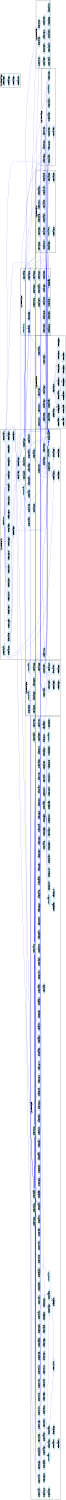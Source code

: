 /* ------------------------------------------------------------ */
/* created with bunch v3 */
/* Objective Function value = 0.0*/
/* ------------------------------------------------------------ */

digraph G {
size= "10,10";
rotate = 90;
subgraph cluster0 {
label = "(SS-L3):Node0x1946f3a0";
color = black;
style = bold;

"Node0x3db78010"[label="Node0x3db78010",shape=ellipse,color=lightblue,fontcolor=black,style=filled];
"Node0x142c940"[label="Node0x142c940",shape=ellipse,color=lightblue,fontcolor=black,style=filled];
"Node0x354b8dd0"[label="Node0x354b8dd0",shape=ellipse,color=lightblue,fontcolor=black,style=filled];
"Node0x3dac5670"[label="Node0x3dac5670",shape=ellipse,color=lightblue,fontcolor=black,style=filled];
"Node0x12520c0"[label="Node0x12520c0",shape=ellipse,color=lightblue,fontcolor=black,style=filled];
"Node0x3dae95d0"[label="Node0x3dae95d0",shape=ellipse,color=lightblue,fontcolor=black,style=filled];
"Node0x194a60d0"[label="Node0x194a60d0",shape=ellipse,color=lightblue,fontcolor=black,style=filled];
"Node0x194a7b60"[label="Node0x194a7b60",shape=ellipse,color=lightblue,fontcolor=black,style=filled];
"Node0x3db68f50"[label="Node0x3db68f50",shape=ellipse,color=lightblue,fontcolor=black,style=filled];
"Node0x1388ed0"[label="Node0x1388ed0",shape=ellipse,color=lightblue,fontcolor=black,style=filled];
"Node0x194fb140"[label="Node0x194fb140",shape=ellipse,color=lightblue,fontcolor=black,style=filled];
"Node0x194f9d30"[label="Node0x194f9d30",shape=ellipse,color=lightblue,fontcolor=black,style=filled];
"Node0x194f9ee0"[label="Node0x194f9ee0",shape=ellipse,color=lightblue,fontcolor=black,style=filled];
"Node0x19475440"[label="Node0x19475440",shape=ellipse,color=lightblue,fontcolor=black,style=filled];
"Node0x47e7df40"[label="Node0x47e7df40",shape=ellipse,color=lightblue,fontcolor=black,style=filled];
"Node0x194af200"[label="Node0x194af200",shape=ellipse,color=lightblue,fontcolor=black,style=filled];
"Node0x19473b10"[label="Node0x19473b10",shape=ellipse,color=lightblue,fontcolor=black,style=filled];
"Node0xf0ca7a0"[label="Node0xf0ca7a0",shape=ellipse,color=lightblue,fontcolor=black,style=filled];
"Node0x1946e030"[label="Node0x1946e030",shape=ellipse,color=lightblue,fontcolor=black,style=filled];
"Node0x1946b350"[label="Node0x1946b350",shape=ellipse,color=lightblue,fontcolor=black,style=filled];
"Node0x3bc76450"[label="Node0x3bc76450",shape=ellipse,color=lightblue,fontcolor=black,style=filled];
"Node0x3c811430"[label="Node0x3c811430",shape=ellipse,color=lightblue,fontcolor=black,style=filled];
"Node0x3bc64fb0"[label="Node0x3bc64fb0",shape=ellipse,color=lightblue,fontcolor=black,style=filled];
"Node0x3cedd380"[label="Node0x3cedd380",shape=ellipse,color=lightblue,fontcolor=black,style=filled];
"Node0x194a8330"[label="Node0x194a8330",shape=ellipse,color=lightblue,fontcolor=black,style=filled];
"Node0x3bd13710"[label="Node0x3bd13710",shape=ellipse,color=lightblue,fontcolor=black,style=filled];
"Node0x3bc0aee0"[label="Node0x3bc0aee0",shape=ellipse,color=lightblue,fontcolor=black,style=filled];
"Node0x10513090"[label="Node0x10513090",shape=ellipse,color=lightblue,fontcolor=black,style=filled];
"Node0x1054b700"[label="Node0x1054b700",shape=ellipse,color=lightblue,fontcolor=black,style=filled];
"Node0x3bc376e0"[label="Node0x3bc376e0",shape=ellipse,color=lightblue,fontcolor=black,style=filled];
"Node0x3bc9c5d0"[label="Node0x3bc9c5d0",shape=ellipse,color=lightblue,fontcolor=black,style=filled];
"Node0x194a9490"[label="Node0x194a9490",shape=ellipse,color=lightblue,fontcolor=black,style=filled];
"Node0x3d597f20"[label="Node0x3d597f20",shape=ellipse,color=lightblue,fontcolor=black,style=filled];
"Node0x194a6f90"[label="Node0x194a6f90",shape=ellipse,color=lightblue,fontcolor=black,style=filled];
"Node0x3d9faa80"[label="Node0x3d9faa80",shape=ellipse,color=lightblue,fontcolor=black,style=filled];
"Node0x194a9a10"[label="Node0x194a9a10",shape=ellipse,color=lightblue,fontcolor=black,style=filled];
"Node0x3f161740"[label="Node0x3f161740",shape=ellipse,color=lightblue,fontcolor=black,style=filled];
"Node0x3a600c90"[label="Node0x3a600c90",shape=ellipse,color=lightblue,fontcolor=black,style=filled];
"Node0xebc2790"[label="Node0xebc2790",shape=ellipse,color=lightblue,fontcolor=black,style=filled];
"Node0x3a645340"[label="Node0x3a645340",shape=ellipse,color=lightblue,fontcolor=black,style=filled];
"Node0x1946f3a0"[label="Node0x1946f3a0",shape=ellipse,color=lightblue,fontcolor=black,style=filled];
"Node0xec04d00"[label="Node0xec04d00",shape=ellipse,color=lightblue,fontcolor=black,style=filled];
"Node0x345193e0"[label="Node0x345193e0",shape=ellipse,color=lightblue,fontcolor=black,style=filled];
"Node0xebbdff0"[label="Node0xebbdff0",shape=ellipse,color=lightblue,fontcolor=black,style=filled];
"Node0x345ab3e0"[label="Node0x345ab3e0",shape=ellipse,color=lightblue,fontcolor=black,style=filled];
"Node0x3a4dac50"[label="Node0x3a4dac50",shape=ellipse,color=lightblue,fontcolor=black,style=filled];
"Node0xebb9af0"[label="Node0xebb9af0",shape=ellipse,color=lightblue,fontcolor=black,style=filled];
"Node0x194704c0"[label="Node0x194704c0",shape=ellipse,color=lightblue,fontcolor=black,style=filled];
"Node0x3461de20"[label="Node0x3461de20",shape=ellipse,color=lightblue,fontcolor=black,style=filled];
"Node0x349238c0"[label="Node0x349238c0",shape=ellipse,color=lightblue,fontcolor=black,style=filled];
"Node0x346a11f0"[label="Node0x346a11f0",shape=ellipse,color=lightblue,fontcolor=black,style=filled];
"Node0xed4c840"[label="Node0xed4c840",shape=ellipse,color=lightblue,fontcolor=black,style=filled];
"Node0x4f67120"[label="Node0x4f67120",shape=ellipse,color=lightblue,fontcolor=black,style=filled];
"Node0xeb7fb30"[label="Node0xeb7fb30",shape=ellipse,color=lightblue,fontcolor=black,style=filled];
"Node0xec70470"[label="Node0xec70470",shape=ellipse,color=lightblue,fontcolor=black,style=filled];
"Node0x3427c700"[label="Node0x3427c700",shape=ellipse,color=lightblue,fontcolor=black,style=filled];
"Node0x12a68d0"[label="Node0x12a68d0",shape=ellipse,color=lightblue,fontcolor=black,style=filled];
"Node0x390b4b40"[label="Node0x390b4b40",shape=ellipse,color=lightblue,fontcolor=black,style=filled];
"Node0x3b2ead00"[label="Node0x3b2ead00",shape=ellipse,color=lightblue,fontcolor=black,style=filled];
"Node0x3b1df190"[label="Node0x3b1df190",shape=ellipse,color=lightblue,fontcolor=black,style=filled];
"Node0x3b288c80"[label="Node0x3b288c80",shape=ellipse,color=lightblue,fontcolor=black,style=filled];
"Node0x3b1a7960"[label="Node0x3b1a7960",shape=ellipse,color=lightblue,fontcolor=black,style=filled];
"Node0x3da5b2a0"[label="Node0x3da5b2a0",shape=ellipse,color=lightblue,fontcolor=black,style=filled];
"Node0x1380930"[label="Node0x1380930",shape=ellipse,color=lightblue,fontcolor=black,style=filled];
"Node0x3b1ed3d0"[label="Node0x3b1ed3d0",shape=ellipse,color=lightblue,fontcolor=black,style=filled];
"Node0x122b8b0"[label="Node0x122b8b0",shape=ellipse,color=lightblue,fontcolor=black,style=filled];
"Node0x13c7ba0"[label="Node0x13c7ba0",shape=ellipse,color=lightblue,fontcolor=black,style=filled];
"Node0x1386cd0"[label="Node0x1386cd0",shape=ellipse,color=lightblue,fontcolor=black,style=filled];
"Node0x194a1730"[label="Node0x194a1730",shape=ellipse,color=lightblue,fontcolor=black,style=filled];
"Node0x1289c40"[label="Node0x1289c40",shape=ellipse,color=lightblue,fontcolor=black,style=filled];
"Node0x119a210"[label="Node0x119a210",shape=ellipse,color=lightblue,fontcolor=black,style=filled];
"Node0x1477ef0"[label="Node0x1477ef0",shape=ellipse,color=lightblue,fontcolor=black,style=filled];
"Node0x194d3800"[label="Node0x194d3800",shape=ellipse,color=lightblue,fontcolor=black,style=filled];
"Node0xfb205b0"[label="Node0xfb205b0",shape=ellipse,color=lightblue,fontcolor=black,style=filled];
"Node0x81624b0"[label="Node0x81624b0",shape=ellipse,color=lightblue,fontcolor=black,style=filled];
"Node0x11061170"[label="Node0x11061170",shape=ellipse,color=lightblue,fontcolor=black,style=filled];
"Node0x194d44d0"[label="Node0x194d44d0",shape=ellipse,color=lightblue,fontcolor=black,style=filled];
"Node0x8145e90"[label="Node0x8145e90",shape=ellipse,color=lightblue,fontcolor=black,style=filled];
"Node0x64a7e70"[label="Node0x64a7e70",shape=ellipse,color=lightblue,fontcolor=black,style=filled];
"Node0xfaa5070"[label="Node0xfaa5070",shape=ellipse,color=lightblue,fontcolor=black,style=filled];
"Node0xfaa5610"[label="Node0xfaa5610",shape=ellipse,color=lightblue,fontcolor=black,style=filled];
"Node0x194d25b0"[label="Node0x194d25b0",shape=ellipse,color=lightblue,fontcolor=black,style=filled];
"Node0x7e81810"[label="Node0x7e81810",shape=ellipse,color=lightblue,fontcolor=black,style=filled];
"Node0x6b6be70"[label="Node0x6b6be70",shape=ellipse,color=lightblue,fontcolor=black,style=filled];
"Node0xfa47570"[label="Node0xfa47570",shape=ellipse,color=lightblue,fontcolor=black,style=filled];
"Node0x194803c0"[label="Node0x194803c0",shape=ellipse,color=lightblue,fontcolor=black,style=filled];
"Node0x19492400"[label="Node0x19492400",shape=ellipse,color=lightblue,fontcolor=black,style=filled];
"Node0xed55420"[label="Node0xed55420",shape=ellipse,color=lightblue,fontcolor=black,style=filled];
"Node0x19464a10"[label="Node0x19464a10",shape=ellipse,color=lightblue,fontcolor=black,style=filled];
"Node0x194a5c90"[label="Node0x194a5c90",shape=ellipse,color=lightblue,fontcolor=black,style=filled];
"Node0x130aa30"[label="Node0x130aa30",shape=ellipse,color=lightblue,fontcolor=black,style=filled];
"Node0x194f5880"[label="Node0x194f5880",shape=ellipse,color=lightblue,fontcolor=black,style=filled];
"Node0x194f52a0"[label="Node0x194f52a0",shape=ellipse,color=lightblue,fontcolor=black,style=filled];
"Node0x194742d0"[label="Node0x194742d0",shape=ellipse,color=lightblue,fontcolor=black,style=filled];
"Node0x194d47e0"[label="Node0x194d47e0",shape=ellipse,color=lightblue,fontcolor=black,style=filled];
"Node0x194d5070"[label="Node0x194d5070",shape=ellipse,color=lightblue,fontcolor=black,style=filled];
"Node0x194737c0"[label="Node0x194737c0",shape=ellipse,color=lightblue,fontcolor=black,style=filled];
"Node0x1945de90"[label="Node0x1945de90",shape=ellipse,color=lightblue,fontcolor=black,style=filled];
"Node0x1945d2a0"[label="Node0x1945d2a0",shape=ellipse,color=lightblue,fontcolor=black,style=filled];
"Node0x1965c130"[label="Node0x1965c130",shape=ellipse,color=lightblue,fontcolor=black,style=filled];
"Node0x1965ae20"[label="Node0x1965ae20",shape=ellipse,color=lightblue,fontcolor=black,style=filled];
"Node0x19475e20"[label="Node0x19475e20",shape=ellipse,color=lightblue,fontcolor=black,style=filled];
"Node0x19463780"[label="Node0x19463780",shape=ellipse,color=lightblue,fontcolor=black,style=filled];
"Node0x1945a000"[label="Node0x1945a000",shape=ellipse,color=lightblue,fontcolor=black,style=filled];
"Node0x19461e30"[label="Node0x19461e30",shape=ellipse,color=lightblue,fontcolor=black,style=filled];
"Node0x19461a40"[label="Node0x19461a40",shape=ellipse,color=lightblue,fontcolor=black,style=filled];
"Node0x194ab6d0"[label="Node0x194ab6d0",shape=ellipse,color=lightblue,fontcolor=black,style=filled];
"Node0x194aadb0"[label="Node0x194aadb0",shape=ellipse,color=lightblue,fontcolor=black,style=filled];
"Node0x194a9c20"[label="Node0x194a9c20",shape=ellipse,color=lightblue,fontcolor=black,style=filled];
"Node0x194725e0"[label="Node0x194725e0",shape=ellipse,color=lightblue,fontcolor=black,style=filled];
"Node0x1946b4f0"[label="Node0x1946b4f0",shape=ellipse,color=lightblue,fontcolor=black,style=filled];
"Node0x194779d0"[label="Node0x194779d0",shape=ellipse,color=lightblue,fontcolor=black,style=filled];
"Node0x194aca70"[label="Node0x194aca70",shape=ellipse,color=lightblue,fontcolor=black,style=filled];
"Node0x119704b0"[label="Node0x119704b0",shape=ellipse,color=lightblue,fontcolor=black,style=filled];
"Node0x1947b210"[label="Node0x1947b210",shape=ellipse,color=lightblue,fontcolor=black,style=filled];
"Node0x19479500"[label="Node0x19479500",shape=ellipse,color=lightblue,fontcolor=black,style=filled];
"Node0x194ac280"[label="Node0x194ac280",shape=ellipse,color=lightblue,fontcolor=black,style=filled];
"Node0x1292a600"[label="Node0x1292a600",shape=ellipse,color=lightblue,fontcolor=black,style=filled];
"Node0x194ae740"[label="Node0x194ae740",shape=ellipse,color=lightblue,fontcolor=black,style=filled];
"Node0x194ad700"[label="Node0x194ad700",shape=ellipse,color=lightblue,fontcolor=black,style=filled];
}
subgraph cluster1 {
label = "(SS-L3):Node0x194bbfb0";
color = black;
style = bold;

"Node0x1947ea00"[label="Node0x1947ea00",shape=ellipse,color=lightblue,fontcolor=black,style=filled];
"Node0x19483120"[label="Node0x19483120",shape=ellipse,color=lightblue,fontcolor=black,style=filled];
"Node0x10b6d840"[label="Node0x10b6d840",shape=ellipse,color=lightblue,fontcolor=black,style=filled];
"Node0x194845b0"[label="Node0x194845b0",shape=ellipse,color=lightblue,fontcolor=black,style=filled];
"Node0x194bbfb0"[label="Node0x194bbfb0",shape=ellipse,color=lightblue,fontcolor=black,style=filled];
"Node0x194b7ed0"[label="Node0x194b7ed0",shape=ellipse,color=lightblue,fontcolor=black,style=filled];
"Node0x194bc470"[label="Node0x194bc470",shape=ellipse,color=lightblue,fontcolor=black,style=filled];
"Node0x19452390"[label="Node0x19452390",shape=ellipse,color=lightblue,fontcolor=black,style=filled];
"Node0x194531a0"[label="Node0x194531a0",shape=ellipse,color=lightblue,fontcolor=black,style=filled];
"Node0xec38930"[label="Node0xec38930",shape=ellipse,color=lightblue,fontcolor=black,style=filled];
"Node0x194e3ef0"[label="Node0x194e3ef0",shape=ellipse,color=lightblue,fontcolor=black,style=filled];
"Node0x19474cd0"[label="Node0x19474cd0",shape=ellipse,color=lightblue,fontcolor=black,style=filled];
}
subgraph cluster2 {
label = "(SS-L3):Node0x194859e0";
color = black;
style = bold;

"Node0x19485ec0"[label="Node0x19485ec0",shape=ellipse,color=lightblue,fontcolor=black,style=filled];
"Node0x19486310"[label="Node0x19486310",shape=ellipse,color=lightblue,fontcolor=black,style=filled];
"Node0x19486d90"[label="Node0x19486d90",shape=ellipse,color=lightblue,fontcolor=black,style=filled];
"Node0x1947af00"[label="Node0x1947af00",shape=ellipse,color=lightblue,fontcolor=black,style=filled];
"Node0x19488e50"[label="Node0x19488e50",shape=ellipse,color=lightblue,fontcolor=black,style=filled];
"Node0x19488110"[label="Node0x19488110",shape=ellipse,color=lightblue,fontcolor=black,style=filled];
"Node0x194859e0"[label="Node0x194859e0",shape=ellipse,color=lightblue,fontcolor=black,style=filled];
"Node0x19485620"[label="Node0x19485620",shape=ellipse,color=lightblue,fontcolor=black,style=filled];
"Node0x1947fb40"[label="Node0x1947fb40",shape=ellipse,color=lightblue,fontcolor=black,style=filled];
"Node0x19485d30"[label="Node0x19485d30",shape=ellipse,color=lightblue,fontcolor=black,style=filled];
"Node0x19484bc0"[label="Node0x19484bc0",shape=ellipse,color=lightblue,fontcolor=black,style=filled];
"Node0x19660de0"[label="Node0x19660de0",shape=ellipse,color=lightblue,fontcolor=black,style=filled];
"Node0x1965fcb0"[label="Node0x1965fcb0",shape=ellipse,color=lightblue,fontcolor=black,style=filled];
"Node0x19477ab0"[label="Node0x19477ab0",shape=ellipse,color=lightblue,fontcolor=black,style=filled];
"Node0x1946fed0"[label="Node0x1946fed0",shape=ellipse,color=lightblue,fontcolor=black,style=filled];
"Node0x19662cb0"[label="Node0x19662cb0",shape=ellipse,color=lightblue,fontcolor=black,style=filled];
}
subgraph cluster3 {
label = "(SS-L3):Node0x194cd240";
color = black;
style = bold;

"Node0x194d6850"[label="Node0x194d6850",shape=ellipse,color=lightblue,fontcolor=black,style=filled];
"Node0x19473ca0"[label="Node0x19473ca0",shape=ellipse,color=lightblue,fontcolor=black,style=filled];
"Node0x194947d0"[label="Node0x194947d0",shape=ellipse,color=lightblue,fontcolor=black,style=filled];
"Node0x114aa90"[label="Node0x114aa90",shape=ellipse,color=lightblue,fontcolor=black,style=filled];
"Node0x112add0"[label="Node0x112add0",shape=ellipse,color=lightblue,fontcolor=black,style=filled];
"Node0x3a90cbb0"[label="Node0x3a90cbb0",shape=ellipse,color=lightblue,fontcolor=black,style=filled];
"Node0x3a8f8fc0"[label="Node0x3a8f8fc0",shape=ellipse,color=lightblue,fontcolor=black,style=filled];
"Node0x86dd580"[label="Node0x86dd580",shape=ellipse,color=lightblue,fontcolor=black,style=filled];
"Node0x11a8bd0"[label="Node0x11a8bd0",shape=ellipse,color=lightblue,fontcolor=black,style=filled];
"Node0x194cba90"[label="Node0x194cba90",shape=ellipse,color=lightblue,fontcolor=black,style=filled];
"Node0x194c0010"[label="Node0x194c0010",shape=ellipse,color=lightblue,fontcolor=black,style=filled];
"Node0x194cb580"[label="Node0x194cb580",shape=ellipse,color=lightblue,fontcolor=black,style=filled];
"Node0x19496990"[label="Node0x19496990",shape=ellipse,color=lightblue,fontcolor=black,style=filled];
"Node0x19495be0"[label="Node0x19495be0",shape=ellipse,color=lightblue,fontcolor=black,style=filled];
"Node0x194874e0"[label="Node0x194874e0",shape=ellipse,color=lightblue,fontcolor=black,style=filled];
"Node0x194b9ec0"[label="Node0x194b9ec0",shape=ellipse,color=lightblue,fontcolor=black,style=filled];
"Node0x194c65b0"[label="Node0x194c65b0",shape=ellipse,color=lightblue,fontcolor=black,style=filled];
"Node0x19497f70"[label="Node0x19497f70",shape=ellipse,color=lightblue,fontcolor=black,style=filled];
"Node0x353aa250"[label="Node0x353aa250",shape=ellipse,color=lightblue,fontcolor=black,style=filled];
"Node0x19499280"[label="Node0x19499280",shape=ellipse,color=lightblue,fontcolor=black,style=filled];
"Node0x7be6000"[label="Node0x7be6000",shape=ellipse,color=lightblue,fontcolor=black,style=filled];
"Node0x194cd240"[label="Node0x194cd240",shape=ellipse,color=lightblue,fontcolor=black,style=filled];
"Node0x63e5570"[label="Node0x63e5570",shape=ellipse,color=lightblue,fontcolor=black,style=filled];
"Node0x6a98710"[label="Node0x6a98710",shape=ellipse,color=lightblue,fontcolor=black,style=filled];
"Node0x34762a00"[label="Node0x34762a00",shape=ellipse,color=lightblue,fontcolor=black,style=filled];
}
subgraph cluster4 {
label = "(SS-L3):Node0x34c8a430";
color = black;
style = bold;

"Node0x19476940"[label="Node0x19476940",shape=ellipse,color=lightblue,fontcolor=black,style=filled];
"Node0x1965ca60"[label="Node0x1965ca60",shape=ellipse,color=lightblue,fontcolor=black,style=filled];
"Node0x116158d0"[label="Node0x116158d0",shape=ellipse,color=lightblue,fontcolor=black,style=filled];
"Node0x194b6130"[label="Node0x194b6130",shape=ellipse,color=lightblue,fontcolor=black,style=filled];
"Node0x11591970"[label="Node0x11591970",shape=ellipse,color=lightblue,fontcolor=black,style=filled];
"Node0x1947cd90"[label="Node0x1947cd90",shape=ellipse,color=lightblue,fontcolor=black,style=filled];
"Node0x196649e0"[label="Node0x196649e0",shape=ellipse,color=lightblue,fontcolor=black,style=filled];
"Node0x12931ac0"[label="Node0x12931ac0",shape=ellipse,color=lightblue,fontcolor=black,style=filled];
"Node0x1263b7d0"[label="Node0x1263b7d0",shape=ellipse,color=lightblue,fontcolor=black,style=filled];
"Node0x19663b60"[label="Node0x19663b60",shape=ellipse,color=lightblue,fontcolor=black,style=filled];
"Node0x24005c50"[label="Node0x24005c50",shape=ellipse,color=lightblue,fontcolor=black,style=filled];
"Node0x1205e0d0"[label="Node0x1205e0d0",shape=ellipse,color=lightblue,fontcolor=black,style=filled];
"Node0x1231cb60"[label="Node0x1231cb60",shape=ellipse,color=lightblue,fontcolor=black,style=filled];
"Node0x50cb2a0"[label="Node0x50cb2a0",shape=ellipse,color=lightblue,fontcolor=black,style=filled];
"Node0xa12e870"[label="Node0xa12e870",shape=ellipse,color=lightblue,fontcolor=black,style=filled];
"Node0x23f02b40"[label="Node0x23f02b40",shape=ellipse,color=lightblue,fontcolor=black,style=filled];
"Node0x19470710"[label="Node0x19470710",shape=ellipse,color=lightblue,fontcolor=black,style=filled];
"Node0x50ffb70"[label="Node0x50ffb70",shape=ellipse,color=lightblue,fontcolor=black,style=filled];
"Node0x118c85a0"[label="Node0x118c85a0",shape=ellipse,color=lightblue,fontcolor=black,style=filled];
"Node0x3470b5c0"[label="Node0x3470b5c0",shape=ellipse,color=lightblue,fontcolor=black,style=filled];
"Node0x1227b240"[label="Node0x1227b240",shape=ellipse,color=lightblue,fontcolor=black,style=filled];
"Node0xf11a8c0"[label="Node0xf11a8c0",shape=ellipse,color=lightblue,fontcolor=black,style=filled];
"Node0x194b67a0"[label="Node0x194b67a0",shape=ellipse,color=lightblue,fontcolor=black,style=filled];
"Node0x194b6600"[label="Node0x194b6600",shape=ellipse,color=lightblue,fontcolor=black,style=filled];
"Node0x10b6d0f0"[label="Node0x10b6d0f0",shape=ellipse,color=lightblue,fontcolor=black,style=filled];
"Node0x10cab620"[label="Node0x10cab620",shape=ellipse,color=lightblue,fontcolor=black,style=filled];
"Node0x1947d5d0"[label="Node0x1947d5d0",shape=ellipse,color=lightblue,fontcolor=black,style=filled];
"Node0x1947da00"[label="Node0x1947da00",shape=ellipse,color=lightblue,fontcolor=black,style=filled];
"Node0x194b13e0"[label="Node0x194b13e0",shape=ellipse,color=lightblue,fontcolor=black,style=filled];
"Node0x194b5330"[label="Node0x194b5330",shape=ellipse,color=lightblue,fontcolor=black,style=filled];
"Node0x1947c350"[label="Node0x1947c350",shape=ellipse,color=lightblue,fontcolor=black,style=filled];
"Node0x194822f0"[label="Node0x194822f0",shape=ellipse,color=lightblue,fontcolor=black,style=filled];
"Node0x194b9370"[label="Node0x194b9370",shape=ellipse,color=lightblue,fontcolor=black,style=filled];
"Node0x194bc6c0"[label="Node0x194bc6c0",shape=ellipse,color=lightblue,fontcolor=black,style=filled];
"Node0x194bca20"[label="Node0x194bca20",shape=ellipse,color=lightblue,fontcolor=black,style=filled];
"Node0x34c8a430"[label="Node0x34c8a430",shape=ellipse,color=lightblue,fontcolor=black,style=filled];
"Node0x194734a0"[label="Node0x194734a0",shape=ellipse,color=lightblue,fontcolor=black,style=filled];
"Node0x19471680"[label="Node0x19471680",shape=ellipse,color=lightblue,fontcolor=black,style=filled];
"Node0x194b31d0"[label="Node0x194b31d0",shape=ellipse,color=lightblue,fontcolor=black,style=filled];
"Node0x194b0cf0"[label="Node0x194b0cf0",shape=ellipse,color=lightblue,fontcolor=black,style=filled];
"Node0x194bf090"[label="Node0x194bf090",shape=ellipse,color=lightblue,fontcolor=black,style=filled];
"Node0x194c52f0"[label="Node0x194c52f0",shape=ellipse,color=lightblue,fontcolor=black,style=filled];
"Node0x194bdc50"[label="Node0x194bdc50",shape=ellipse,color=lightblue,fontcolor=black,style=filled];
"Node0x194c0f20"[label="Node0x194c0f20",shape=ellipse,color=lightblue,fontcolor=black,style=filled];
"Node0x194c07e0"[label="Node0x194c07e0",shape=ellipse,color=lightblue,fontcolor=black,style=filled];
"Node0x194b2820"[label="Node0x194b2820",shape=ellipse,color=lightblue,fontcolor=black,style=filled];
"Node0x194bcc70"[label="Node0x194bcc70",shape=ellipse,color=lightblue,fontcolor=black,style=filled];
"Node0x194bcf50"[label="Node0x194bcf50",shape=ellipse,color=lightblue,fontcolor=black,style=filled];
}
subgraph cluster5 {
label = "(SS-L3):Node0x194676e0";
color = black;
style = bold;

"Node0xe5dff20"[label="Node0xe5dff20",shape=ellipse,color=lightblue,fontcolor=black,style=filled];
"Node0x1948d700"[label="Node0x1948d700",shape=ellipse,color=lightblue,fontcolor=black,style=filled];
"Node0x194606f0"[label="Node0x194606f0",shape=ellipse,color=lightblue,fontcolor=black,style=filled];
"Node0x194701e0"[label="Node0x194701e0",shape=ellipse,color=lightblue,fontcolor=black,style=filled];
"Node0x1965f550"[label="Node0x1965f550",shape=ellipse,color=lightblue,fontcolor=black,style=filled];
"Node0xf15da30"[label="Node0xf15da30",shape=ellipse,color=lightblue,fontcolor=black,style=filled];
"Node0x194c2260"[label="Node0x194c2260",shape=ellipse,color=lightblue,fontcolor=black,style=filled];
"Node0x194c2570"[label="Node0x194c2570",shape=ellipse,color=lightblue,fontcolor=black,style=filled];
"Node0x194c2ec0"[label="Node0x194c2ec0",shape=ellipse,color=lightblue,fontcolor=black,style=filled];
"Node0x129f050"[label="Node0x129f050",shape=ellipse,color=lightblue,fontcolor=black,style=filled];
"Node0x12a84e0"[label="Node0x12a84e0",shape=ellipse,color=lightblue,fontcolor=black,style=filled];
"Node0x194676e0"[label="Node0x194676e0",shape=ellipse,color=lightblue,fontcolor=black,style=filled];
"Node0x35026080"[label="Node0x35026080",shape=ellipse,color=lightblue,fontcolor=black,style=filled];
"Node0x19469620"[label="Node0x19469620",shape=ellipse,color=lightblue,fontcolor=black,style=filled];
"Node0x19468290"[label="Node0x19468290",shape=ellipse,color=lightblue,fontcolor=black,style=filled];
"Node0x19459450"[label="Node0x19459450",shape=ellipse,color=lightblue,fontcolor=black,style=filled];
"Node0x1948b960"[label="Node0x1948b960",shape=ellipse,color=lightblue,fontcolor=black,style=filled];
"Node0x1948b7f0"[label="Node0x1948b7f0",shape=ellipse,color=lightblue,fontcolor=black,style=filled];
"Node0x1946a6a0"[label="Node0x1946a6a0",shape=ellipse,color=lightblue,fontcolor=black,style=filled];
"Node0x11c6c30"[label="Node0x11c6c30",shape=ellipse,color=lightblue,fontcolor=black,style=filled];
}
subgraph cluster6 {
label = "(SS-L3):Node0x19454c70";
color = black;
style = bold;

"Node0x19456e60"[label="Node0x19456e60",shape=ellipse,color=lightblue,fontcolor=black,style=filled];
"Node0x19457ab0"[label="Node0x19457ab0",shape=ellipse,color=lightblue,fontcolor=black,style=filled];
"Node0x19457ea0"[label="Node0x19457ea0",shape=ellipse,color=lightblue,fontcolor=black,style=filled];
"Node0x194b4c70"[label="Node0x194b4c70",shape=ellipse,color=lightblue,fontcolor=black,style=filled];
"Node0x194bad00"[label="Node0x194bad00",shape=ellipse,color=lightblue,fontcolor=black,style=filled];
"Node0x1948f7e0"[label="Node0x1948f7e0",shape=ellipse,color=lightblue,fontcolor=black,style=filled];
"Node0x1948fe40"[label="Node0x1948fe40",shape=ellipse,color=lightblue,fontcolor=black,style=filled];
"Node0x19488750"[label="Node0x19488750",shape=ellipse,color=lightblue,fontcolor=black,style=filled];
"Node0x19490e90"[label="Node0x19490e90",shape=ellipse,color=lightblue,fontcolor=black,style=filled];
"Node0x194ba530"[label="Node0x194ba530",shape=ellipse,color=lightblue,fontcolor=black,style=filled];
"Node0x194c7ac0"[label="Node0x194c7ac0",shape=ellipse,color=lightblue,fontcolor=black,style=filled];
"Node0x194930a0"[label="Node0x194930a0",shape=ellipse,color=lightblue,fontcolor=black,style=filled];
"Node0x19481af0"[label="Node0x19481af0",shape=ellipse,color=lightblue,fontcolor=black,style=filled];
"Node0x19453930"[label="Node0x19453930",shape=ellipse,color=lightblue,fontcolor=black,style=filled];
"Node0x194533f0"[label="Node0x194533f0",shape=ellipse,color=lightblue,fontcolor=black,style=filled];
"Node0x19454c70"[label="Node0x19454c70",shape=ellipse,color=lightblue,fontcolor=black,style=filled];
}
subgraph cluster7 {
label = "(SS-L3):Node0x194c3680";
color = black;
style = bold;

"Node0x194c0b40"[label="Node0x194c0b40",shape=ellipse,color=lightblue,fontcolor=black,style=filled];
"Node0x194c46f0"[label="Node0x194c46f0",shape=ellipse,color=lightblue,fontcolor=black,style=filled];
"Node0x194c3680"[label="Node0x194c3680",shape=ellipse,color=lightblue,fontcolor=black,style=filled];
"Node0x194c3f60"[label="Node0x194c3f60",shape=ellipse,color=lightblue,fontcolor=black,style=filled];
}
subgraph cluster8 {
label = "(SS-L3):Node0x19455260";
color = black;
style = bold;

"Node0x116bfa00"[label="Node0x116bfa00",shape=ellipse,color=lightblue,fontcolor=black,style=filled];
"Node0x116c0000"[label="Node0x116c0000",shape=ellipse,color=lightblue,fontcolor=black,style=filled];
"Node0x19455260"[label="Node0x19455260",shape=ellipse,color=lightblue,fontcolor=black,style=filled];
"Node0x194795b0"[label="Node0x194795b0",shape=ellipse,color=lightblue,fontcolor=black,style=filled];
"Node0x1947c690"[label="Node0x1947c690",shape=ellipse,color=lightblue,fontcolor=black,style=filled];
"Node0x194da6d0"[label="Node0x194da6d0",shape=ellipse,color=lightblue,fontcolor=black,style=filled];
"Node0x194d8a70"[label="Node0x194d8a70",shape=ellipse,color=lightblue,fontcolor=black,style=filled];
"Node0x194d91e0"[label="Node0x194d91e0",shape=ellipse,color=lightblue,fontcolor=black,style=filled];
"Node0x19473f80"[label="Node0x19473f80",shape=ellipse,color=lightblue,fontcolor=black,style=filled];
"Node0x19449e90"[label="Node0x19449e90",shape=ellipse,color=lightblue,fontcolor=black,style=filled];
"Node0x19459690"[label="Node0x19459690",shape=ellipse,color=lightblue,fontcolor=black,style=filled];
}
"Node0x19469620" -> "Node0x34c8a430" [color=blue,font=6];
"Node0x19469620" -> "Node0x1946a6a0" [color=blue,font=6];
"Node0x194bcf50" -> "Node0x194b2820" [color=blue,font=6];
"Node0x194bcf50" -> "Node0x194bf090" [color=blue,font=6];
"Node0x194bcf50" -> "Node0x194bdc50" [color=blue,font=6];
"Node0x194bcf50" -> "Node0x34c8a430" [color=blue,font=6];
"Node0x194bcf50" -> "Node0x116bfa00" [color=blue,font=6];
"Node0x194bcf50" -> "Node0x116c0000" [color=blue,font=6];
"Node0x194bcf50" -> "Node0x194c07e0" [color=blue,font=6];
"Node0x194bcf50" -> "Node0x194c0010" [color=blue,font=6];
"Node0x194c46f0" -> "Node0x194c0b40" [color=blue,font=6];
"Node0x194803c0" -> "Node0x19492400" [color=blue,font=6];
"Node0x19459450" -> "Node0x34c8a430" [color=blue,font=6];
"Node0x19459450" -> "Node0x19468290" [color=blue,font=6];
"Node0x194b2820" -> "Node0x194c0f20" [color=blue,font=6];
"Node0x194a9a10" -> "Node0x3d9faa80" [color=blue,font=6];
"Node0x194a9a10" -> "Node0x3f161740" [color=blue,font=6];
"Node0x19485d30" -> "Node0x19485620" [color=blue,font=6];
"Node0x19485d30" -> "Node0x19484bc0" [color=blue,font=6];
"Node0x19485d30" -> "Node0x34c8a430" [color=blue,font=6];
"Node0x1948fe40" -> "Node0x1948f7e0" [color=blue,font=6];
"Node0x19473b10" -> "Node0x194af200" [color=blue,font=6];
"Node0x194b6600" -> "Node0xf15da30" [color=blue,font=6];
"Node0x194b6600" -> "Node0x194b9ec0" [color=blue,font=6];
"Node0x194b6600" -> "Node0x194b4c70" [color=blue,font=6];
"Node0x194b6600" -> "Node0x194b7ed0" [color=blue,font=6];
"Node0x194b6600" -> "Node0x10b6d0f0" [color=blue,font=6];
"Node0x194b6600" -> "Node0x194b9370" [color=blue,font=6];
"Node0x194b6600" -> "Node0x194b67a0" [color=blue,font=6];
"Node0x194b6600" -> "Node0xf11a8c0" [color=blue,font=6];
"Node0x194b6600" -> "Node0x34c8a430" [color=blue,font=6];
"Node0x194b6600" -> "Node0x194ba530" [color=blue,font=6];
"Node0x194b6600" -> "Node0x10cab620" [color=blue,font=6];
"Node0x1945de90" -> "Node0x194606f0" [color=blue,font=6];
"Node0x19464a10" -> "Node0xed55420" [color=blue,font=6];
"Node0x1947c350" -> "Node0x194822f0" [color=blue,font=6];
"Node0x1947af00" -> "Node0x19488e50" [color=blue,font=6];
"Node0x19457ea0" -> "Node0x19456e60" [color=blue,font=6];
"Node0x19455260" -> "Node0x19457ea0" [color=blue,font=6];
"Node0x19455260" -> "Node0x34c8a430" [color=blue,font=6];
"Node0x19455260" -> "Node0x116bfa00" [color=blue,font=6];
"Node0x19455260" -> "Node0x116c0000" [color=blue,font=6];
"Node0x19455260" -> "Node0x19459690" [color=blue,font=6];
"Node0x19455260" -> "Node0x19459450" [color=blue,font=6];
"Node0x19455260" -> "Node0x19456e60" [color=blue,font=6];
"Node0x19455260" -> "Node0x19449e90" [color=blue,font=6];
"Node0x194d25b0" -> "Node0x81624b0" [color=blue,font=6];
"Node0x194d25b0" -> "Node0x194d44d0" [color=blue,font=6];
"Node0x194d25b0" -> "Node0xfb205b0" [color=blue,font=6];
"Node0x194d25b0" -> "Node0xeb7fb30" [color=blue,font=6];
"Node0x194d25b0" -> "Node0xed4c840" [color=blue,font=6];
"Node0x194d25b0" -> "Node0x64a7e70" [color=blue,font=6];
"Node0x194d25b0" -> "Node0x4f67120" [color=blue,font=6];
"Node0x194d25b0" -> "Node0xfaa5070" [color=blue,font=6];
"Node0x194d25b0" -> "Node0x194d3800" [color=blue,font=6];
"Node0x194d25b0" -> "Node0x8145e90" [color=blue,font=6];
"Node0x194d25b0" -> "Node0xfaa5610" [color=blue,font=6];
"Node0x194d25b0" -> "Node0xfa47570" [color=blue,font=6];
"Node0x194d25b0" -> "Node0xec04d00" [color=blue,font=6];
"Node0x194d25b0" -> "Node0x11061170" [color=blue,font=6];
"Node0x194d25b0" -> "Node0xebb9af0" [color=blue,font=6];
"Node0x194d25b0" -> "Node0x7e81810" [color=blue,font=6];
"Node0x194d25b0" -> "Node0xebc2790" [color=blue,font=6];
"Node0x194d25b0" -> "Node0xebbdff0" [color=blue,font=6];
"Node0x194d25b0" -> "Node0x6b6be70" [color=blue,font=6];
"Node0x194bbfb0" -> "Node0x194bc470" [color=blue,font=6];
"Node0x194bbfb0" -> "Node0x10b6d840" [color=blue,font=6];
"Node0x194bbfb0" -> "Node0xec38930" [color=blue,font=6];
"Node0x1946b350" -> "Node0x1946e030" [color=blue,font=6];
"Node0x194b5330" -> "Node0x34c8a430" [color=blue,font=6];
"Node0x194b5330" -> "Node0x194b6130" [color=blue,font=6];
"Node0x194b7ed0" -> "Node0x194bbfb0" [color=blue,font=6];
"Node0x194701e0" -> "Node0x1965f550" [color=blue,font=6];
"Node0x194701e0" -> "Node0xf15da30" [color=blue,font=6];
"Node0x194b4c70" -> "Node0x194bad00" [color=blue,font=6];
"Node0x19461a40" -> "Node0x19463780" [color=blue,font=6];
"Node0x194cb580" -> "Node0x34c8a430" [color=blue,font=6];
"Node0x194cb580" -> "Node0x194cba90" [color=blue,font=6];
"Node0x194a6f90" -> "Node0x3bc64fb0" [color=blue,font=6];
"Node0x194a6f90" -> "Node0x3bc376e0" [color=blue,font=6];
"Node0x194a6f90" -> "Node0x3c811430" [color=blue,font=6];
"Node0x194a6f90" -> "Node0x194a9490" [color=blue,font=6];
"Node0x194a6f90" -> "Node0x3bc9c5d0" [color=blue,font=6];
"Node0x194a6f90" -> "Node0x3bc76450" [color=blue,font=6];
"Node0x194a6f90" -> "Node0x194a8330" [color=blue,font=6];
"Node0x194a6f90" -> "Node0x10513090" [color=blue,font=6];
"Node0x194a6f90" -> "Node0x3cedd380" [color=blue,font=6];
"Node0x194a6f90" -> "Node0x1054b700" [color=blue,font=6];
"Node0x194a6f90" -> "Node0x3bc0aee0" [color=blue,font=6];
"Node0x194a6f90" -> "Node0x194a9a10" [color=blue,font=6];
"Node0x194a6f90" -> "Node0x3d597f20" [color=blue,font=6];
"Node0x194a6f90" -> "Node0x3bd13710" [color=blue,font=6];
"Node0x194a60d0" -> "Node0x3db78010" [color=blue,font=6];
"Node0x194a60d0" -> "Node0x1388ed0" [color=blue,font=6];
"Node0x194a60d0" -> "Node0x354b8dd0" [color=blue,font=6];
"Node0x194a60d0" -> "Node0x3db68f50" [color=blue,font=6];
"Node0x194a60d0" -> "Node0x12520c0" [color=blue,font=6];
"Node0x194a60d0" -> "Node0x194a7b60" [color=blue,font=6];
"Node0x194a60d0" -> "Node0x194a6f90" [color=blue,font=6];
"Node0x194a60d0" -> "Node0x3dae95d0" [color=blue,font=6];
"Node0x194a60d0" -> "Node0x142c940" [color=blue,font=6];
"Node0x194a60d0" -> "Node0x3dac5670" [color=blue,font=6];
"Node0x194c3f60" -> "Node0x194c3680" [color=blue,font=6];
"Node0x19468290" -> "Node0x34c8a430" [color=blue,font=6];
"Node0x19468290" -> "Node0x19469620" [color=blue,font=6];
"Node0x1947c690" -> "Node0x34c8a430" [color=blue,font=6];
"Node0x1947c690" -> "Node0x1947cd90" [color=blue,font=6];
"Node0x19461e30" -> "Node0x19461a40" [color=blue,font=6];
"Node0x194b13e0" -> "Node0x194b5330" [color=blue,font=6];
"Node0x194b13e0" -> "Node0x34c8a430" [color=blue,font=6];
"Node0x194c65b0" -> "Node0xed55420" [color=blue,font=6];
"Node0x194533f0" -> "Node0x19453930" [color=blue,font=6];
"Node0x194533f0" -> "Node0x19454c70" [color=blue,font=6];
"Node0x194533f0" -> "Node0x34c8a430" [color=blue,font=6];
"Node0x1947da00" -> "Node0x1947c350" [color=blue,font=6];
"Node0x1947da00" -> "Node0xf15da30" [color=blue,font=6];
"Node0x1947da00" -> "Node0x1947ea00" [color=blue,font=6];
"Node0x1947da00" -> "Node0x194803c0" [color=blue,font=6];
"Node0x1947da00" -> "Node0x10b6d0f0" [color=blue,font=6];
"Node0x1947da00" -> "Node0xf11a8c0" [color=blue,font=6];
"Node0x1947da00" -> "Node0x34c8a430" [color=blue,font=6];
"Node0x1947da00" -> "Node0x1947fb40" [color=blue,font=6];
"Node0x1947da00" -> "Node0x1947d5d0" [color=blue,font=6];
"Node0x1947da00" -> "Node0x19481af0" [color=blue,font=6];
"Node0x1947da00" -> "Node0x10cab620" [color=blue,font=6];
"Node0x19470710" -> "Node0x24005c50" [color=blue,font=6];
"Node0x19470710" -> "Node0xa12e870" [color=blue,font=6];
"Node0x19470710" -> "Node0x12931ac0" [color=blue,font=6];
"Node0x19470710" -> "Node0x19663b60" [color=blue,font=6];
"Node0x19470710" -> "Node0x1231cb60" [color=blue,font=6];
"Node0x19470710" -> "Node0x50ffb70" [color=blue,font=6];
"Node0x19470710" -> "Node0x3470b5c0" [color=blue,font=6];
"Node0x19470710" -> "Node0x118c85a0" [color=blue,font=6];
"Node0x19470710" -> "Node0x50cb2a0" [color=blue,font=6];
"Node0x19470710" -> "Node0x194704c0" [color=blue,font=6];
"Node0x19470710" -> "Node0x196649e0" [color=blue,font=6];
"Node0x19470710" -> "Node0x1205e0d0" [color=blue,font=6];
"Node0x19470710" -> "Node0xe5dff20" [color=blue,font=6];
"Node0x19470710" -> "Node0x1263b7d0" [color=blue,font=6];
"Node0x19470710" -> "Node0x23f02b40" [color=blue,font=6];
"Node0x19470710" -> "Node0x1227b240" [color=blue,font=6];
"Node0x194795b0" -> "Node0x1947c690" [color=blue,font=6];
"Node0x194795b0" -> "Node0x34c8a430" [color=blue,font=6];
"Node0x194bcc70" -> "Node0x194b2820" [color=blue,font=6];
"Node0x194bcc70" -> "Node0x194bdc50" [color=blue,font=6];
"Node0x194bcc70" -> "Node0x194bc6c0" [color=blue,font=6];
"Node0x194bcc70" -> "Node0x34c8a430" [color=blue,font=6];
"Node0x194bcc70" -> "Node0x194bcf50" [color=blue,font=6];
"Node0x19476940" -> "Node0x1965ca60" [color=blue,font=6];
"Node0x19456e60" -> "Node0x19457ab0" [color=blue,font=6];
"Node0x19479500" -> "Node0x1947b210" [color=blue,font=6];
"Node0x194b6130" -> "Node0x194b6600" [color=blue,font=6];
"Node0x194b6130" -> "Node0x11591970" [color=blue,font=6];
"Node0x194b6130" -> "Node0x116158d0" [color=blue,font=6];
"Node0x194b6130" -> "Node0x34c8a430" [color=blue,font=6];
"Node0x1948d700" -> "Node0xe5dff20" [color=blue,font=6];
"Node0x19496990" -> "Node0x19499280" [color=blue,font=6];
"Node0x19496990" -> "Node0x34c8a430" [color=blue,font=6];
"Node0x194676e0" -> "Node0x35026080" [color=blue,font=6];
"Node0x194676e0" -> "Node0x129f050" [color=blue,font=6];
"Node0x194676e0" -> "Node0x1946b350" [color=blue,font=6];
"Node0x194676e0" -> "Node0xe5dff20" [color=blue,font=6];
"Node0x194676e0" -> "Node0x12a84e0" [color=blue,font=6];
"Node0x194676e0" -> "Node0x1946b4f0" [color=blue,font=6];
"Node0x1948b960" -> "Node0x1948b7f0" [color=blue,font=6];
"Node0x1946f3a0" -> "Node0x19475440" [color=blue,font=6];
"Node0x1946f3a0" -> "Node0x19473ca0" [color=blue,font=6];
"Node0x1946f3a0" -> "Node0x194734a0" [color=blue,font=6];
"Node0x1946f3a0" -> "Node0xeb7fb30" [color=blue,font=6];
"Node0x1946f3a0" -> "Node0x194742d0" [color=blue,font=6];
"Node0x1946f3a0" -> "Node0x3a4dac50" [color=blue,font=6];
"Node0x1946f3a0" -> "Node0x1946b4f0" [color=blue,font=6];
"Node0x1946f3a0" -> "Node0xed4c840" [color=blue,font=6];
"Node0x1946f3a0" -> "Node0x19473b10" [color=blue,font=6];
"Node0x1946f3a0" -> "Node0x345ab3e0" [color=blue,font=6];
"Node0x1946f3a0" -> "Node0x19474cd0" [color=blue,font=6];
"Node0x1946f3a0" -> "Node0x4f67120" [color=blue,font=6];
"Node0x1946f3a0" -> "Node0x346a11f0" [color=blue,font=6];
"Node0x1946f3a0" -> "Node0x194704c0" [color=blue,font=6];
"Node0x1946f3a0" -> "Node0x194701e0" [color=blue,font=6];
"Node0x1946f3a0" -> "Node0x3a645340" [color=blue,font=6];
"Node0x1946f3a0" -> "Node0x3461de20" [color=blue,font=6];
"Node0x1946f3a0" -> "Node0x3a600c90" [color=blue,font=6];
"Node0x1946f3a0" -> "Node0x194737c0" [color=blue,font=6];
"Node0x1946f3a0" -> "Node0x19475e20" [color=blue,font=6];
"Node0x1946f3a0" -> "Node0x345193e0" [color=blue,font=6];
"Node0x1946f3a0" -> "Node0xe5dff20" [color=blue,font=6];
"Node0x1946f3a0" -> "Node0xec04d00" [color=blue,font=6];
"Node0x1946f3a0" -> "Node0xebb9af0" [color=blue,font=6];
"Node0x1946f3a0" -> "Node0xebc2790" [color=blue,font=6];
"Node0x1946f3a0" -> "Node0x19473f80" [color=blue,font=6];
"Node0x1946f3a0" -> "Node0x349238c0" [color=blue,font=6];
"Node0x1946f3a0" -> "Node0x194725e0" [color=blue,font=6];
"Node0x1946f3a0" -> "Node0x19477ab0" [color=blue,font=6];
"Node0x1946f3a0" -> "Node0xebbdff0" [color=blue,font=6];
"Node0x1946f3a0" -> "Node0x1946b350" [color=blue,font=6];
"Node0x1946f3a0" -> "Node0x19471680" [color=blue,font=6];
"Node0x1946f3a0" -> "Node0x19476940" [color=blue,font=6];
"Node0x19473f80" -> "Node0x194d91e0" [color=blue,font=6];
"Node0x19473f80" -> "Node0x194da6d0" [color=blue,font=6];
"Node0x19473f80" -> "Node0x34c8a430" [color=blue,font=6];
"Node0x19473f80" -> "Node0x194d8a70" [color=blue,font=6];
"Node0x19473f80" -> "Node0x47e7df40" [color=blue,font=6];
"Node0x194c0010" -> "Node0x34c8a430" [color=blue,font=6];
"Node0x194c0010" -> "Node0x194cb580" [color=blue,font=6];
"Node0x19471680" -> "Node0x34c8a430" [color=blue,font=6];
"Node0x19471680" -> "Node0x19479500" [color=blue,font=6];
"Node0x19471680" -> "Node0x194795b0" [color=blue,font=6];
"Node0x19471680" -> "Node0x1947af00" [color=blue,font=6];
"Node0x194cd240" -> "Node0x34762a00" [color=blue,font=6];
"Node0x194cd240" -> "Node0x63e5570" [color=blue,font=6];
"Node0x194cd240" -> "Node0x6a98710" [color=blue,font=6];
"Node0x194cd240" -> "Node0x353aa250" [color=blue,font=6];
"Node0x194cd240" -> "Node0x19497f70" [color=blue,font=6];
"Node0x194cd240" -> "Node0x7be6000" [color=blue,font=6];
"Node0x194cd240" -> "Node0x194947d0" [color=blue,font=6];
"Node0x194c2260" -> "Node0x194c2570" [color=blue,font=6];
"Node0x19477ab0" -> "Node0x1965fcb0" [color=blue,font=6];
"Node0x19477ab0" -> "Node0x19660de0" [color=blue,font=6];
"Node0x1946e030" -> "Node0xf0ca7a0" [color=blue,font=6];
"Node0x194947d0" -> "Node0x86dd580" [color=blue,font=6];
"Node0x194947d0" -> "Node0x112add0" [color=blue,font=6];
"Node0x194947d0" -> "Node0x3a8f8fc0" [color=blue,font=6];
"Node0x194947d0" -> "Node0x3a90cbb0" [color=blue,font=6];
"Node0x194947d0" -> "Node0x114aa90" [color=blue,font=6];
"Node0x194947d0" -> "Node0x11a8bd0" [color=blue,font=6];
"Node0x1947ea00" -> "Node0x19483120" [color=blue,font=6];
"Node0x194b0cf0" -> "Node0x194b31d0" [color=blue,font=6];
"Node0x194c3680" -> "Node0x194c46f0" [color=blue,font=6];
"Node0x194ac280" -> "Node0x1292a600" [color=blue,font=6];
"Node0x194ac280" -> "Node0x194ad700" [color=blue,font=6];
"Node0x194a5c90" -> "Node0x130aa30" [color=blue,font=6];
"Node0x194a1730" -> "Node0xfb205b0" [color=blue,font=6];
"Node0x194a1730" -> "Node0x3b288c80" [color=blue,font=6];
"Node0x194a1730" -> "Node0xec70470" [color=blue,font=6];
"Node0x194a1730" -> "Node0xeb7fb30" [color=blue,font=6];
"Node0x194a1730" -> "Node0x3a4dac50" [color=blue,font=6];
"Node0x194a1730" -> "Node0x3b1a7960" [color=blue,font=6];
"Node0x194a1730" -> "Node0x1289c40" [color=blue,font=6];
"Node0x194a1730" -> "Node0xed4c840" [color=blue,font=6];
"Node0x194a1730" -> "Node0x1386cd0" [color=blue,font=6];
"Node0x194a1730" -> "Node0x194a60d0" [color=blue,font=6];
"Node0x194a1730" -> "Node0x3427c700" [color=blue,font=6];
"Node0x194a1730" -> "Node0x4f67120" [color=blue,font=6];
"Node0x194a1730" -> "Node0xfaa5070" [color=blue,font=6];
"Node0x194a1730" -> "Node0x13c7ba0" [color=blue,font=6];
"Node0x194a1730" -> "Node0x390b4b40" [color=blue,font=6];
"Node0x194a1730" -> "Node0x1380930" [color=blue,font=6];
"Node0x194a1730" -> "Node0x122b8b0" [color=blue,font=6];
"Node0x194a1730" -> "Node0x119a210" [color=blue,font=6];
"Node0x194a1730" -> "Node0xfaa5610" [color=blue,font=6];
"Node0x194a1730" -> "Node0xfa47570" [color=blue,font=6];
"Node0x194a1730" -> "Node0xec04d00" [color=blue,font=6];
"Node0x194a1730" -> "Node0x12a68d0" [color=blue,font=6];
"Node0x194a1730" -> "Node0x3b1df190" [color=blue,font=6];
"Node0x194a1730" -> "Node0x1477ef0" [color=blue,font=6];
"Node0x194a1730" -> "Node0x194a5c90" [color=blue,font=6];
"Node0x194a1730" -> "Node0x3da5b2a0" [color=blue,font=6];
"Node0x194a1730" -> "Node0x3b1ed3d0" [color=blue,font=6];
"Node0x194a1730" -> "Node0xebb9af0" [color=blue,font=6];
"Node0x194a1730" -> "Node0x3b2ead00" [color=blue,font=6];
"Node0x194a1730" -> "Node0xebc2790" [color=blue,font=6];
"Node0x194a1730" -> "Node0xebbdff0" [color=blue,font=6];
"Node0x1948f7e0" -> "Node0x19490e90" [color=blue,font=6];
"Node0x19485620" -> "Node0x194859e0" [color=blue,font=6];
"Node0x19485620" -> "Node0x19484bc0" [color=blue,font=6];
"Node0x19485620" -> "Node0x34c8a430" [color=blue,font=6];
"Node0x19485620" -> "Node0x1947af00" [color=blue,font=6];
"Node0x19485620" -> "Node0x19485ec0" [color=blue,font=6];
"Node0x194725e0" -> "Node0x194ab6d0" [color=blue,font=6];
"Node0x194725e0" -> "Node0x194a9c20" [color=blue,font=6];
"Node0x19481af0" -> "Node0x194930a0" [color=blue,font=6];
"Node0x1948b7f0" -> "Node0x1948d700" [color=blue,font=6];
"Node0x194742d0" -> "Node0x194f52a0" [color=blue,font=6];
"Node0x194742d0" -> "Node0x194f5880" [color=blue,font=6];
"Node0x194734a0" -> "Node0x194b2820" [color=blue,font=6];
"Node0x194734a0" -> "Node0x194b13e0" [color=blue,font=6];
"Node0x194734a0" -> "Node0x34c8a430" [color=blue,font=6];
"Node0x194734a0" -> "Node0x194b0cf0" [color=blue,font=6];
"Node0x19485ec0" -> "Node0x19486310" [color=blue,font=6];
"Node0x19474cd0" -> "Node0x194e3ef0" [color=blue,font=6];
"Node0x194aca70" -> "Node0x1292a600" [color=blue,font=6];
"Node0x194aca70" -> "Node0x119704b0" [color=blue,font=6];
"Node0x19483120" -> "Node0x10b6d840" [color=blue,font=6];
"Node0x19483120" -> "Node0x194845b0" [color=blue,font=6];
"Node0x19483120" -> "Node0xec38930" [color=blue,font=6];
"Node0x194ba530" -> "Node0x194c7ac0" [color=blue,font=6];
"Node0x1946b4f0" -> "Node0x194779d0" [color=blue,font=6];
"Node0x194b9ec0" -> "Node0x194c65b0" [color=blue,font=6];
"Node0x19473ca0" -> "Node0x194d6850" [color=blue,font=6];
"Node0x19499280" -> "Node0x353aa250" [color=blue,font=6];
"Node0x19499280" -> "Node0x19497f70" [color=blue,font=6];
"Node0x19499280" -> "Node0x194947d0" [color=blue,font=6];
"Node0x19463780" -> "Node0x1945a000" [color=blue,font=6];
"Node0x19490e90" -> "Node0x19488750" [color=blue,font=6];
"Node0x19475440" -> "Node0x194fb140" [color=blue,font=6];
"Node0x19475440" -> "Node0x194f9ee0" [color=blue,font=6];
"Node0x19475440" -> "Node0x34c8a430" [color=blue,font=6];
"Node0x19475440" -> "Node0x194f9d30" [color=blue,font=6];
"Node0x19475440" -> "Node0x47e7df40" [color=blue,font=6];
"Node0x194779d0" -> "Node0x119704b0" [color=blue,font=6];
"Node0x194ab6d0" -> "Node0x194aca70" [color=blue,font=6];
"Node0x194ab6d0" -> "Node0x1946e030" [color=blue,font=6];
"Node0x194ab6d0" -> "Node0x194ac280" [color=blue,font=6];
"Node0x194ab6d0" -> "Node0x194aadb0" [color=blue,font=6];
"Node0x194b9370" -> "Node0x194bc6c0" [color=blue,font=6];
"Node0x194b9370" -> "Node0x34c8a430" [color=blue,font=6];
"Node0x194b9370" -> "Node0x194bca20" [color=blue,font=6];
"Node0x19459690" -> "Node0x19449e90" [color=blue,font=6];
"Node0x194c07e0" -> "Node0x194b2820" [color=blue,font=6];
"Node0x19452390" -> "Node0x194531a0" [color=blue,font=6];
"Node0x19452390" -> "Node0x10b6d840" [color=blue,font=6];
"Node0x19452390" -> "Node0xec38930" [color=blue,font=6];
"Node0x194cba90" -> "Node0x34c8a430" [color=blue,font=6];
"Node0x194cba90" -> "Node0x194cd240" [color=blue,font=6];
"Node0x194bdc50" -> "Node0x194c52f0" [color=blue,font=6];
"Node0x19495be0" -> "Node0x34c8a430" [color=blue,font=6];
"Node0x19495be0" -> "Node0x19496990" [color=blue,font=6];
"Node0x1946fed0" -> "Node0x1965fcb0" [color=blue,font=6];
"Node0x1946fed0" -> "Node0x19662cb0" [color=blue,font=6];
"Node0x19486d90" -> "Node0x19485ec0" [color=blue,font=6];
"Node0x194bca20" -> "Node0x194bc6c0" [color=blue,font=6];
"Node0x194bca20" -> "Node0x34c8a430" [color=blue,font=6];
"Node0x194bca20" -> "Node0x194bcc70" [color=blue,font=6];
"Node0x19492400" -> "Node0xed55420" [color=blue,font=6];
"Node0x194af200" -> "Node0xf0ca7a0" [color=blue,font=6];
"Node0x194bf090" -> "Node0x194bdc50" [color=blue,font=6];
"Node0x1947cd90" -> "Node0x11591970" [color=blue,font=6];
"Node0x1947cd90" -> "Node0x116158d0" [color=blue,font=6];
"Node0x1947cd90" -> "Node0x34c8a430" [color=blue,font=6];
"Node0x1947cd90" -> "Node0x1947da00" [color=blue,font=6];
"Node0x1945d2a0" -> "Node0x1945de90" [color=blue,font=6];
"Node0x194606f0" -> "Node0xe5dff20" [color=blue,font=6];
"Node0x194ad700" -> "Node0x194ae740" [color=blue,font=6];
"Node0x19488110" -> "Node0x1947af00" [color=blue,font=6];
"Node0x1946a6a0" -> "Node0x11c6c30" [color=blue,font=6];
"Node0x1946a6a0" -> "Node0x194676e0" [color=blue,font=6];
"Node0x19454c70" -> "Node0x19453930" [color=blue,font=6];
"Node0x19454c70" -> "Node0x34c8a430" [color=blue,font=6];
"Node0x19454c70" -> "Node0x19455260" [color=blue,font=6];
"Node0x19454c70" -> "Node0x19456e60" [color=blue,font=6];
"Node0x19454c70" -> "Node0x19449e90" [color=blue,font=6];
"Node0x194874e0" -> "Node0x34c8a430" [color=blue,font=6];
"Node0x194874e0" -> "Node0x19495be0" [color=blue,font=6];
"Node0x194c2ec0" -> "Node0xe5dff20" [color=blue,font=6];
"Node0x194c2570" -> "Node0x194c2ec0" [color=blue,font=6];
"Node0x1947fb40" -> "Node0x19484bc0" [color=blue,font=6];
"Node0x1947fb40" -> "Node0x34c8a430" [color=blue,font=6];
"Node0x1947fb40" -> "Node0x19485d30" [color=blue,font=6];
"Node0x194859e0" -> "Node0x19486d90" [color=blue,font=6];
"Node0x194859e0" -> "Node0x34c8a430" [color=blue,font=6];
"Node0x194859e0" -> "Node0x116bfa00" [color=blue,font=6];
"Node0x194859e0" -> "Node0x116c0000" [color=blue,font=6];
"Node0x194859e0" -> "Node0x194874e0" [color=blue,font=6];
"Node0x194859e0" -> "Node0x1947af00" [color=blue,font=6];
"Node0x194859e0" -> "Node0x19488110" [color=blue,font=6];
"Node0x194859e0" -> "Node0x19485ec0" [color=blue,font=6];
"Node0x19475e20" -> "Node0x1965ae20" [color=blue,font=6];
"Node0x19475e20" -> "Node0x1965c130" [color=blue,font=6];
"Node0x194737c0" -> "Node0x194d5070" [color=blue,font=6];
"Node0x194737c0" -> "Node0x194d47e0" [color=blue,font=6];
}
